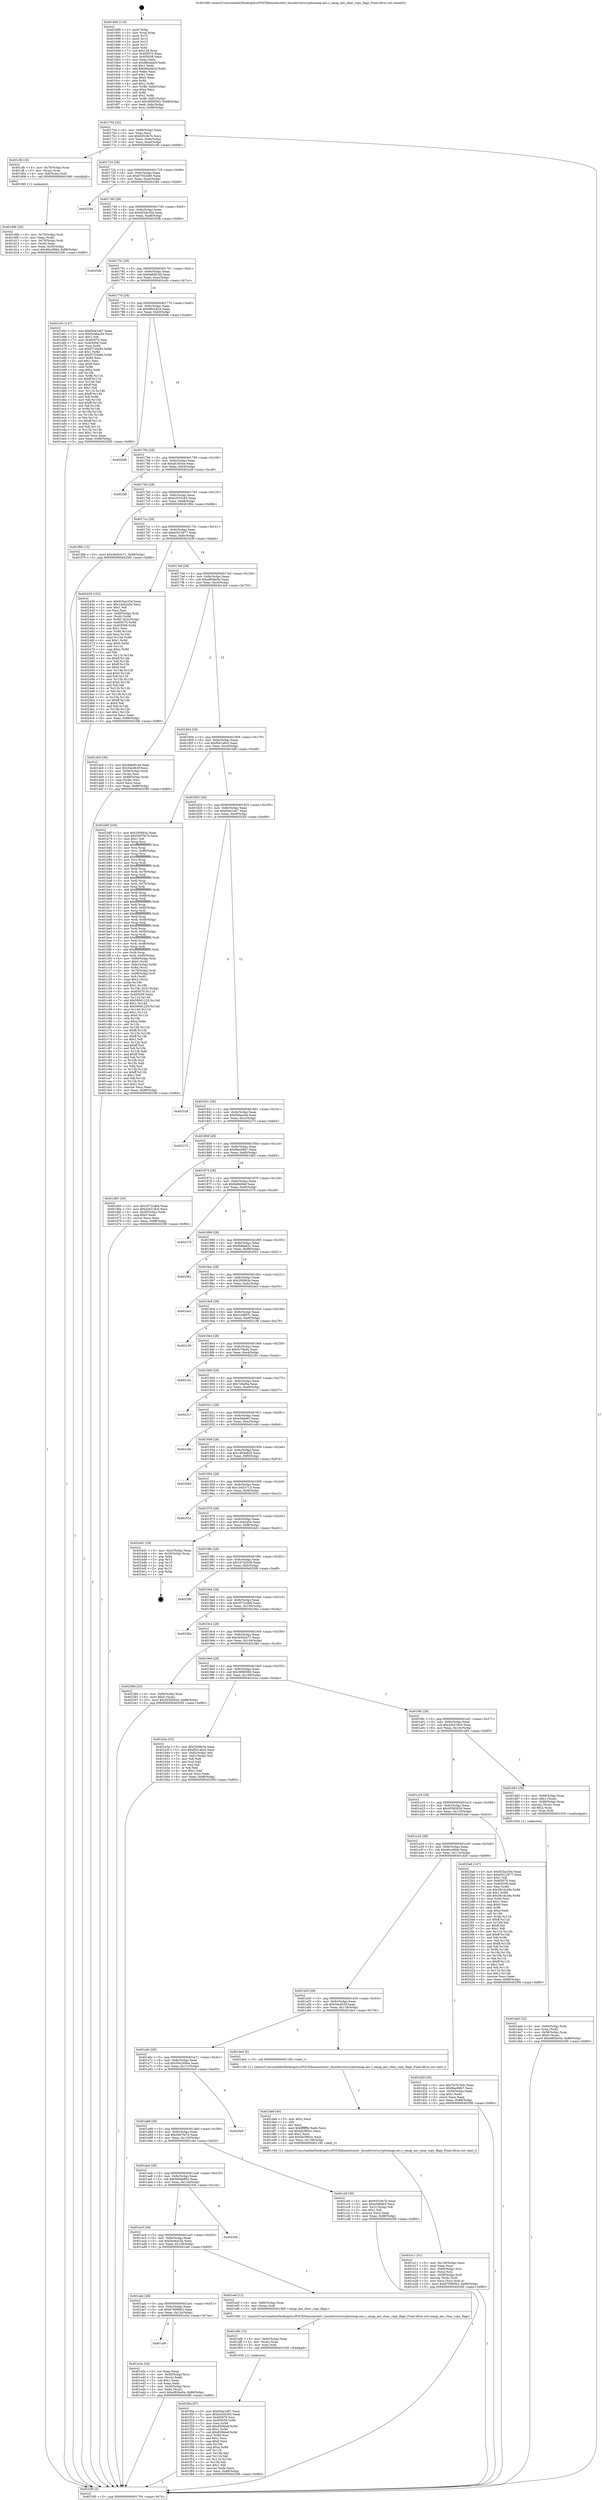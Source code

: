 digraph "0x401690" {
  label = "0x401690 (/mnt/c/Users/mathe/Desktop/tcc/POCII/binaries/extr_linuxdriverscryptoomap-aes.c_omap_aes_clear_copy_flags_Final-ollvm.out::main(0))"
  labelloc = "t"
  node[shape=record]

  Entry [label="",width=0.3,height=0.3,shape=circle,fillcolor=black,style=filled]
  "0x401704" [label="{
     0x401704 [32]\l
     | [instrs]\l
     &nbsp;&nbsp;0x401704 \<+6\>: mov -0x88(%rbp),%eax\l
     &nbsp;&nbsp;0x40170a \<+2\>: mov %eax,%ecx\l
     &nbsp;&nbsp;0x40170c \<+6\>: sub $0x8352fe7b,%ecx\l
     &nbsp;&nbsp;0x401712 \<+6\>: mov %eax,-0x9c(%rbp)\l
     &nbsp;&nbsp;0x401718 \<+6\>: mov %ecx,-0xa0(%rbp)\l
     &nbsp;&nbsp;0x40171e \<+6\>: je 0000000000401cfb \<main+0x66b\>\l
  }"]
  "0x401cfb" [label="{
     0x401cfb [16]\l
     | [instrs]\l
     &nbsp;&nbsp;0x401cfb \<+4\>: mov -0x78(%rbp),%rax\l
     &nbsp;&nbsp;0x401cff \<+3\>: mov (%rax),%rax\l
     &nbsp;&nbsp;0x401d02 \<+4\>: mov 0x8(%rax),%rdi\l
     &nbsp;&nbsp;0x401d06 \<+5\>: call 0000000000401060 \<atoi@plt\>\l
     | [calls]\l
     &nbsp;&nbsp;0x401060 \{1\} (unknown)\l
  }"]
  "0x401724" [label="{
     0x401724 [28]\l
     | [instrs]\l
     &nbsp;&nbsp;0x401724 \<+5\>: jmp 0000000000401729 \<main+0x99\>\l
     &nbsp;&nbsp;0x401729 \<+6\>: mov -0x9c(%rbp),%eax\l
     &nbsp;&nbsp;0x40172f \<+5\>: sub $0x87052b85,%eax\l
     &nbsp;&nbsp;0x401734 \<+6\>: mov %eax,-0xa4(%rbp)\l
     &nbsp;&nbsp;0x40173a \<+6\>: je 0000000000402284 \<main+0xbf4\>\l
  }"]
  Exit [label="",width=0.3,height=0.3,shape=circle,fillcolor=black,style=filled,peripheries=2]
  "0x402284" [label="{
     0x402284\l
  }", style=dashed]
  "0x401740" [label="{
     0x401740 [28]\l
     | [instrs]\l
     &nbsp;&nbsp;0x401740 \<+5\>: jmp 0000000000401745 \<main+0xb5\>\l
     &nbsp;&nbsp;0x401745 \<+6\>: mov -0x9c(%rbp),%eax\l
     &nbsp;&nbsp;0x40174b \<+5\>: sub $0x925ac33d,%eax\l
     &nbsp;&nbsp;0x401750 \<+6\>: mov %eax,-0xa8(%rbp)\l
     &nbsp;&nbsp;0x401756 \<+6\>: je 00000000004025db \<main+0xf4b\>\l
  }"]
  "0x401f0a" [label="{
     0x401f0a [97]\l
     | [instrs]\l
     &nbsp;&nbsp;0x401f0a \<+5\>: mov $0xf54e1a67,%ecx\l
     &nbsp;&nbsp;0x401f0f \<+5\>: mov $0xb2033c93,%edx\l
     &nbsp;&nbsp;0x401f14 \<+7\>: mov 0x405070,%esi\l
     &nbsp;&nbsp;0x401f1b \<+8\>: mov 0x405058,%r8d\l
     &nbsp;&nbsp;0x401f23 \<+3\>: mov %esi,%r9d\l
     &nbsp;&nbsp;0x401f26 \<+7\>: add $0x850bbef,%r9d\l
     &nbsp;&nbsp;0x401f2d \<+4\>: sub $0x1,%r9d\l
     &nbsp;&nbsp;0x401f31 \<+7\>: sub $0x850bbef,%r9d\l
     &nbsp;&nbsp;0x401f38 \<+4\>: imul %r9d,%esi\l
     &nbsp;&nbsp;0x401f3c \<+3\>: and $0x1,%esi\l
     &nbsp;&nbsp;0x401f3f \<+3\>: cmp $0x0,%esi\l
     &nbsp;&nbsp;0x401f42 \<+4\>: sete %r10b\l
     &nbsp;&nbsp;0x401f46 \<+4\>: cmp $0xa,%r8d\l
     &nbsp;&nbsp;0x401f4a \<+4\>: setl %r11b\l
     &nbsp;&nbsp;0x401f4e \<+3\>: mov %r10b,%bl\l
     &nbsp;&nbsp;0x401f51 \<+3\>: and %r11b,%bl\l
     &nbsp;&nbsp;0x401f54 \<+3\>: xor %r11b,%r10b\l
     &nbsp;&nbsp;0x401f57 \<+3\>: or %r10b,%bl\l
     &nbsp;&nbsp;0x401f5a \<+3\>: test $0x1,%bl\l
     &nbsp;&nbsp;0x401f5d \<+3\>: cmovne %edx,%ecx\l
     &nbsp;&nbsp;0x401f60 \<+6\>: mov %ecx,-0x88(%rbp)\l
     &nbsp;&nbsp;0x401f66 \<+5\>: jmp 00000000004025f0 \<main+0xf60\>\l
  }"]
  "0x4025db" [label="{
     0x4025db\l
  }", style=dashed]
  "0x40175c" [label="{
     0x40175c [28]\l
     | [instrs]\l
     &nbsp;&nbsp;0x40175c \<+5\>: jmp 0000000000401761 \<main+0xd1\>\l
     &nbsp;&nbsp;0x401761 \<+6\>: mov -0x9c(%rbp),%eax\l
     &nbsp;&nbsp;0x401767 \<+5\>: sub $0x9a6df14d,%eax\l
     &nbsp;&nbsp;0x40176c \<+6\>: mov %eax,-0xac(%rbp)\l
     &nbsp;&nbsp;0x401772 \<+6\>: je 0000000000401e5c \<main+0x7cc\>\l
  }"]
  "0x401efb" [label="{
     0x401efb [15]\l
     | [instrs]\l
     &nbsp;&nbsp;0x401efb \<+4\>: mov -0x60(%rbp),%rax\l
     &nbsp;&nbsp;0x401eff \<+3\>: mov (%rax),%rax\l
     &nbsp;&nbsp;0x401f02 \<+3\>: mov %rax,%rdi\l
     &nbsp;&nbsp;0x401f05 \<+5\>: call 0000000000401030 \<free@plt\>\l
     | [calls]\l
     &nbsp;&nbsp;0x401030 \{1\} (unknown)\l
  }"]
  "0x401e5c" [label="{
     0x401e5c [147]\l
     | [instrs]\l
     &nbsp;&nbsp;0x401e5c \<+5\>: mov $0xf54e1a67,%eax\l
     &nbsp;&nbsp;0x401e61 \<+5\>: mov $0x5e46ac5b,%ecx\l
     &nbsp;&nbsp;0x401e66 \<+2\>: mov $0x1,%dl\l
     &nbsp;&nbsp;0x401e68 \<+7\>: mov 0x405070,%esi\l
     &nbsp;&nbsp;0x401e6f \<+7\>: mov 0x405058,%edi\l
     &nbsp;&nbsp;0x401e76 \<+3\>: mov %esi,%r8d\l
     &nbsp;&nbsp;0x401e79 \<+7\>: sub $0xf3720e90,%r8d\l
     &nbsp;&nbsp;0x401e80 \<+4\>: sub $0x1,%r8d\l
     &nbsp;&nbsp;0x401e84 \<+7\>: add $0xf3720e90,%r8d\l
     &nbsp;&nbsp;0x401e8b \<+4\>: imul %r8d,%esi\l
     &nbsp;&nbsp;0x401e8f \<+3\>: and $0x1,%esi\l
     &nbsp;&nbsp;0x401e92 \<+3\>: cmp $0x0,%esi\l
     &nbsp;&nbsp;0x401e95 \<+4\>: sete %r9b\l
     &nbsp;&nbsp;0x401e99 \<+3\>: cmp $0xa,%edi\l
     &nbsp;&nbsp;0x401e9c \<+4\>: setl %r10b\l
     &nbsp;&nbsp;0x401ea0 \<+3\>: mov %r9b,%r11b\l
     &nbsp;&nbsp;0x401ea3 \<+4\>: xor $0xff,%r11b\l
     &nbsp;&nbsp;0x401ea7 \<+3\>: mov %r10b,%bl\l
     &nbsp;&nbsp;0x401eaa \<+3\>: xor $0xff,%bl\l
     &nbsp;&nbsp;0x401ead \<+3\>: xor $0x1,%dl\l
     &nbsp;&nbsp;0x401eb0 \<+3\>: mov %r11b,%r14b\l
     &nbsp;&nbsp;0x401eb3 \<+4\>: and $0xff,%r14b\l
     &nbsp;&nbsp;0x401eb7 \<+3\>: and %dl,%r9b\l
     &nbsp;&nbsp;0x401eba \<+3\>: mov %bl,%r15b\l
     &nbsp;&nbsp;0x401ebd \<+4\>: and $0xff,%r15b\l
     &nbsp;&nbsp;0x401ec1 \<+3\>: and %dl,%r10b\l
     &nbsp;&nbsp;0x401ec4 \<+3\>: or %r9b,%r14b\l
     &nbsp;&nbsp;0x401ec7 \<+3\>: or %r10b,%r15b\l
     &nbsp;&nbsp;0x401eca \<+3\>: xor %r15b,%r14b\l
     &nbsp;&nbsp;0x401ecd \<+3\>: or %bl,%r11b\l
     &nbsp;&nbsp;0x401ed0 \<+4\>: xor $0xff,%r11b\l
     &nbsp;&nbsp;0x401ed4 \<+3\>: or $0x1,%dl\l
     &nbsp;&nbsp;0x401ed7 \<+3\>: and %dl,%r11b\l
     &nbsp;&nbsp;0x401eda \<+3\>: or %r11b,%r14b\l
     &nbsp;&nbsp;0x401edd \<+4\>: test $0x1,%r14b\l
     &nbsp;&nbsp;0x401ee1 \<+3\>: cmovne %ecx,%eax\l
     &nbsp;&nbsp;0x401ee4 \<+6\>: mov %eax,-0x88(%rbp)\l
     &nbsp;&nbsp;0x401eea \<+5\>: jmp 00000000004025f0 \<main+0xf60\>\l
  }"]
  "0x401778" [label="{
     0x401778 [28]\l
     | [instrs]\l
     &nbsp;&nbsp;0x401778 \<+5\>: jmp 000000000040177d \<main+0xed\>\l
     &nbsp;&nbsp;0x40177d \<+6\>: mov -0x9c(%rbp),%eax\l
     &nbsp;&nbsp;0x401783 \<+5\>: sub $0x9f43cb24,%eax\l
     &nbsp;&nbsp;0x401788 \<+6\>: mov %eax,-0xb0(%rbp)\l
     &nbsp;&nbsp;0x40178e \<+6\>: je 00000000004020d6 \<main+0xa46\>\l
  }"]
  "0x401af8" [label="{
     0x401af8\l
  }", style=dashed]
  "0x4020d6" [label="{
     0x4020d6\l
  }", style=dashed]
  "0x401794" [label="{
     0x401794 [28]\l
     | [instrs]\l
     &nbsp;&nbsp;0x401794 \<+5\>: jmp 0000000000401799 \<main+0x109\>\l
     &nbsp;&nbsp;0x401799 \<+6\>: mov -0x9c(%rbp),%eax\l
     &nbsp;&nbsp;0x40179f \<+5\>: sub $0xafc363ee,%eax\l
     &nbsp;&nbsp;0x4017a4 \<+6\>: mov %eax,-0xb4(%rbp)\l
     &nbsp;&nbsp;0x4017aa \<+6\>: je 00000000004022df \<main+0xc4f\>\l
  }"]
  "0x401e3a" [label="{
     0x401e3a [34]\l
     | [instrs]\l
     &nbsp;&nbsp;0x401e3a \<+2\>: xor %eax,%eax\l
     &nbsp;&nbsp;0x401e3c \<+4\>: mov -0x58(%rbp),%rcx\l
     &nbsp;&nbsp;0x401e40 \<+2\>: mov (%rcx),%edx\l
     &nbsp;&nbsp;0x401e42 \<+3\>: sub $0x1,%eax\l
     &nbsp;&nbsp;0x401e45 \<+2\>: sub %eax,%edx\l
     &nbsp;&nbsp;0x401e47 \<+4\>: mov -0x58(%rbp),%rcx\l
     &nbsp;&nbsp;0x401e4b \<+2\>: mov %edx,(%rcx)\l
     &nbsp;&nbsp;0x401e4d \<+10\>: movl $0xef83be5e,-0x88(%rbp)\l
     &nbsp;&nbsp;0x401e57 \<+5\>: jmp 00000000004025f0 \<main+0xf60\>\l
  }"]
  "0x4022df" [label="{
     0x4022df\l
  }", style=dashed]
  "0x4017b0" [label="{
     0x4017b0 [28]\l
     | [instrs]\l
     &nbsp;&nbsp;0x4017b0 \<+5\>: jmp 00000000004017b5 \<main+0x125\>\l
     &nbsp;&nbsp;0x4017b5 \<+6\>: mov -0x9c(%rbp),%eax\l
     &nbsp;&nbsp;0x4017bb \<+5\>: sub $0xb2033c93,%eax\l
     &nbsp;&nbsp;0x4017c0 \<+6\>: mov %eax,-0xb8(%rbp)\l
     &nbsp;&nbsp;0x4017c6 \<+6\>: je 0000000000401f6b \<main+0x8db\>\l
  }"]
  "0x401adc" [label="{
     0x401adc [28]\l
     | [instrs]\l
     &nbsp;&nbsp;0x401adc \<+5\>: jmp 0000000000401ae1 \<main+0x451\>\l
     &nbsp;&nbsp;0x401ae1 \<+6\>: mov -0x9c(%rbp),%eax\l
     &nbsp;&nbsp;0x401ae7 \<+5\>: sub $0x679990b3,%eax\l
     &nbsp;&nbsp;0x401aec \<+6\>: mov %eax,-0x12c(%rbp)\l
     &nbsp;&nbsp;0x401af2 \<+6\>: je 0000000000401e3a \<main+0x7aa\>\l
  }"]
  "0x401f6b" [label="{
     0x401f6b [15]\l
     | [instrs]\l
     &nbsp;&nbsp;0x401f6b \<+10\>: movl $0x3645cb71,-0x88(%rbp)\l
     &nbsp;&nbsp;0x401f75 \<+5\>: jmp 00000000004025f0 \<main+0xf60\>\l
  }"]
  "0x4017cc" [label="{
     0x4017cc [28]\l
     | [instrs]\l
     &nbsp;&nbsp;0x4017cc \<+5\>: jmp 00000000004017d1 \<main+0x141\>\l
     &nbsp;&nbsp;0x4017d1 \<+6\>: mov -0x9c(%rbp),%eax\l
     &nbsp;&nbsp;0x4017d7 \<+5\>: sub $0xe0312977,%eax\l
     &nbsp;&nbsp;0x4017dc \<+6\>: mov %eax,-0xbc(%rbp)\l
     &nbsp;&nbsp;0x4017e2 \<+6\>: je 0000000000402439 \<main+0xda9\>\l
  }"]
  "0x401eef" [label="{
     0x401eef [12]\l
     | [instrs]\l
     &nbsp;&nbsp;0x401eef \<+4\>: mov -0x60(%rbp),%rax\l
     &nbsp;&nbsp;0x401ef3 \<+3\>: mov (%rax),%rdi\l
     &nbsp;&nbsp;0x401ef6 \<+5\>: call 0000000000401580 \<omap_aes_clear_copy_flags\>\l
     | [calls]\l
     &nbsp;&nbsp;0x401580 \{1\} (/mnt/c/Users/mathe/Desktop/tcc/POCII/binaries/extr_linuxdriverscryptoomap-aes.c_omap_aes_clear_copy_flags_Final-ollvm.out::omap_aes_clear_copy_flags)\l
  }"]
  "0x402439" [label="{
     0x402439 [152]\l
     | [instrs]\l
     &nbsp;&nbsp;0x402439 \<+5\>: mov $0x925ac33d,%eax\l
     &nbsp;&nbsp;0x40243e \<+5\>: mov $0x1dcb2a5e,%ecx\l
     &nbsp;&nbsp;0x402443 \<+2\>: mov $0x1,%dl\l
     &nbsp;&nbsp;0x402445 \<+2\>: xor %esi,%esi\l
     &nbsp;&nbsp;0x402447 \<+4\>: mov -0x80(%rbp),%rdi\l
     &nbsp;&nbsp;0x40244b \<+3\>: mov (%rdi),%r8d\l
     &nbsp;&nbsp;0x40244e \<+4\>: mov %r8d,-0x2c(%rbp)\l
     &nbsp;&nbsp;0x402452 \<+8\>: mov 0x405070,%r8d\l
     &nbsp;&nbsp;0x40245a \<+8\>: mov 0x405058,%r9d\l
     &nbsp;&nbsp;0x402462 \<+3\>: sub $0x1,%esi\l
     &nbsp;&nbsp;0x402465 \<+3\>: mov %r8d,%r10d\l
     &nbsp;&nbsp;0x402468 \<+3\>: add %esi,%r10d\l
     &nbsp;&nbsp;0x40246b \<+4\>: imul %r10d,%r8d\l
     &nbsp;&nbsp;0x40246f \<+4\>: and $0x1,%r8d\l
     &nbsp;&nbsp;0x402473 \<+4\>: cmp $0x0,%r8d\l
     &nbsp;&nbsp;0x402477 \<+4\>: sete %r11b\l
     &nbsp;&nbsp;0x40247b \<+4\>: cmp $0xa,%r9d\l
     &nbsp;&nbsp;0x40247f \<+3\>: setl %bl\l
     &nbsp;&nbsp;0x402482 \<+3\>: mov %r11b,%r14b\l
     &nbsp;&nbsp;0x402485 \<+4\>: xor $0xff,%r14b\l
     &nbsp;&nbsp;0x402489 \<+3\>: mov %bl,%r15b\l
     &nbsp;&nbsp;0x40248c \<+4\>: xor $0xff,%r15b\l
     &nbsp;&nbsp;0x402490 \<+3\>: xor $0x0,%dl\l
     &nbsp;&nbsp;0x402493 \<+3\>: mov %r14b,%r12b\l
     &nbsp;&nbsp;0x402496 \<+4\>: and $0x0,%r12b\l
     &nbsp;&nbsp;0x40249a \<+3\>: and %dl,%r11b\l
     &nbsp;&nbsp;0x40249d \<+3\>: mov %r15b,%r13b\l
     &nbsp;&nbsp;0x4024a0 \<+4\>: and $0x0,%r13b\l
     &nbsp;&nbsp;0x4024a4 \<+2\>: and %dl,%bl\l
     &nbsp;&nbsp;0x4024a6 \<+3\>: or %r11b,%r12b\l
     &nbsp;&nbsp;0x4024a9 \<+3\>: or %bl,%r13b\l
     &nbsp;&nbsp;0x4024ac \<+3\>: xor %r13b,%r12b\l
     &nbsp;&nbsp;0x4024af \<+3\>: or %r15b,%r14b\l
     &nbsp;&nbsp;0x4024b2 \<+4\>: xor $0xff,%r14b\l
     &nbsp;&nbsp;0x4024b6 \<+3\>: or $0x0,%dl\l
     &nbsp;&nbsp;0x4024b9 \<+3\>: and %dl,%r14b\l
     &nbsp;&nbsp;0x4024bc \<+3\>: or %r14b,%r12b\l
     &nbsp;&nbsp;0x4024bf \<+4\>: test $0x1,%r12b\l
     &nbsp;&nbsp;0x4024c3 \<+3\>: cmovne %ecx,%eax\l
     &nbsp;&nbsp;0x4024c6 \<+6\>: mov %eax,-0x88(%rbp)\l
     &nbsp;&nbsp;0x4024cc \<+5\>: jmp 00000000004025f0 \<main+0xf60\>\l
  }"]
  "0x4017e8" [label="{
     0x4017e8 [28]\l
     | [instrs]\l
     &nbsp;&nbsp;0x4017e8 \<+5\>: jmp 00000000004017ed \<main+0x15d\>\l
     &nbsp;&nbsp;0x4017ed \<+6\>: mov -0x9c(%rbp),%eax\l
     &nbsp;&nbsp;0x4017f3 \<+5\>: sub $0xef83be5e,%eax\l
     &nbsp;&nbsp;0x4017f8 \<+6\>: mov %eax,-0xc0(%rbp)\l
     &nbsp;&nbsp;0x4017fe \<+6\>: je 0000000000401dc0 \<main+0x730\>\l
  }"]
  "0x401ac0" [label="{
     0x401ac0 [28]\l
     | [instrs]\l
     &nbsp;&nbsp;0x401ac0 \<+5\>: jmp 0000000000401ac5 \<main+0x435\>\l
     &nbsp;&nbsp;0x401ac5 \<+6\>: mov -0x9c(%rbp),%eax\l
     &nbsp;&nbsp;0x401acb \<+5\>: sub $0x5e46ac5b,%eax\l
     &nbsp;&nbsp;0x401ad0 \<+6\>: mov %eax,-0x128(%rbp)\l
     &nbsp;&nbsp;0x401ad6 \<+6\>: je 0000000000401eef \<main+0x85f\>\l
  }"]
  "0x401dc0" [label="{
     0x401dc0 [36]\l
     | [instrs]\l
     &nbsp;&nbsp;0x401dc0 \<+5\>: mov $0x9a6df14d,%eax\l
     &nbsp;&nbsp;0x401dc5 \<+5\>: mov $0x54e4fc3f,%ecx\l
     &nbsp;&nbsp;0x401dca \<+4\>: mov -0x58(%rbp),%rdx\l
     &nbsp;&nbsp;0x401dce \<+2\>: mov (%rdx),%esi\l
     &nbsp;&nbsp;0x401dd0 \<+4\>: mov -0x68(%rbp),%rdx\l
     &nbsp;&nbsp;0x401dd4 \<+2\>: cmp (%rdx),%esi\l
     &nbsp;&nbsp;0x401dd6 \<+3\>: cmovl %ecx,%eax\l
     &nbsp;&nbsp;0x401dd9 \<+6\>: mov %eax,-0x88(%rbp)\l
     &nbsp;&nbsp;0x401ddf \<+5\>: jmp 00000000004025f0 \<main+0xf60\>\l
  }"]
  "0x401804" [label="{
     0x401804 [28]\l
     | [instrs]\l
     &nbsp;&nbsp;0x401804 \<+5\>: jmp 0000000000401809 \<main+0x179\>\l
     &nbsp;&nbsp;0x401809 \<+6\>: mov -0x9c(%rbp),%eax\l
     &nbsp;&nbsp;0x40180f \<+5\>: sub $0xf041a6c5,%eax\l
     &nbsp;&nbsp;0x401814 \<+6\>: mov %eax,-0xc4(%rbp)\l
     &nbsp;&nbsp;0x40181a \<+6\>: je 0000000000401b6f \<main+0x4df\>\l
  }"]
  "0x40235b" [label="{
     0x40235b\l
  }", style=dashed]
  "0x401b6f" [label="{
     0x401b6f [336]\l
     | [instrs]\l
     &nbsp;&nbsp;0x401b6f \<+5\>: mov $0x2009b3a,%eax\l
     &nbsp;&nbsp;0x401b74 \<+5\>: mov $0x5697fa7d,%ecx\l
     &nbsp;&nbsp;0x401b79 \<+2\>: mov $0x1,%dl\l
     &nbsp;&nbsp;0x401b7b \<+3\>: mov %rsp,%rsi\l
     &nbsp;&nbsp;0x401b7e \<+4\>: add $0xfffffffffffffff0,%rsi\l
     &nbsp;&nbsp;0x401b82 \<+3\>: mov %rsi,%rsp\l
     &nbsp;&nbsp;0x401b85 \<+4\>: mov %rsi,-0x80(%rbp)\l
     &nbsp;&nbsp;0x401b89 \<+3\>: mov %rsp,%rsi\l
     &nbsp;&nbsp;0x401b8c \<+4\>: add $0xfffffffffffffff0,%rsi\l
     &nbsp;&nbsp;0x401b90 \<+3\>: mov %rsi,%rsp\l
     &nbsp;&nbsp;0x401b93 \<+3\>: mov %rsp,%rdi\l
     &nbsp;&nbsp;0x401b96 \<+4\>: add $0xfffffffffffffff0,%rdi\l
     &nbsp;&nbsp;0x401b9a \<+3\>: mov %rdi,%rsp\l
     &nbsp;&nbsp;0x401b9d \<+4\>: mov %rdi,-0x78(%rbp)\l
     &nbsp;&nbsp;0x401ba1 \<+3\>: mov %rsp,%rdi\l
     &nbsp;&nbsp;0x401ba4 \<+4\>: add $0xfffffffffffffff0,%rdi\l
     &nbsp;&nbsp;0x401ba8 \<+3\>: mov %rdi,%rsp\l
     &nbsp;&nbsp;0x401bab \<+4\>: mov %rdi,-0x70(%rbp)\l
     &nbsp;&nbsp;0x401baf \<+3\>: mov %rsp,%rdi\l
     &nbsp;&nbsp;0x401bb2 \<+4\>: add $0xfffffffffffffff0,%rdi\l
     &nbsp;&nbsp;0x401bb6 \<+3\>: mov %rdi,%rsp\l
     &nbsp;&nbsp;0x401bb9 \<+4\>: mov %rdi,-0x68(%rbp)\l
     &nbsp;&nbsp;0x401bbd \<+3\>: mov %rsp,%rdi\l
     &nbsp;&nbsp;0x401bc0 \<+4\>: add $0xfffffffffffffff0,%rdi\l
     &nbsp;&nbsp;0x401bc4 \<+3\>: mov %rdi,%rsp\l
     &nbsp;&nbsp;0x401bc7 \<+4\>: mov %rdi,-0x60(%rbp)\l
     &nbsp;&nbsp;0x401bcb \<+3\>: mov %rsp,%rdi\l
     &nbsp;&nbsp;0x401bce \<+4\>: add $0xfffffffffffffff0,%rdi\l
     &nbsp;&nbsp;0x401bd2 \<+3\>: mov %rdi,%rsp\l
     &nbsp;&nbsp;0x401bd5 \<+4\>: mov %rdi,-0x58(%rbp)\l
     &nbsp;&nbsp;0x401bd9 \<+3\>: mov %rsp,%rdi\l
     &nbsp;&nbsp;0x401bdc \<+4\>: add $0xfffffffffffffff0,%rdi\l
     &nbsp;&nbsp;0x401be0 \<+3\>: mov %rdi,%rsp\l
     &nbsp;&nbsp;0x401be3 \<+4\>: mov %rdi,-0x50(%rbp)\l
     &nbsp;&nbsp;0x401be7 \<+3\>: mov %rsp,%rdi\l
     &nbsp;&nbsp;0x401bea \<+4\>: add $0xfffffffffffffff0,%rdi\l
     &nbsp;&nbsp;0x401bee \<+3\>: mov %rdi,%rsp\l
     &nbsp;&nbsp;0x401bf1 \<+4\>: mov %rdi,-0x48(%rbp)\l
     &nbsp;&nbsp;0x401bf5 \<+3\>: mov %rsp,%rdi\l
     &nbsp;&nbsp;0x401bf8 \<+4\>: add $0xfffffffffffffff0,%rdi\l
     &nbsp;&nbsp;0x401bfc \<+3\>: mov %rdi,%rsp\l
     &nbsp;&nbsp;0x401bff \<+4\>: mov %rdi,-0x40(%rbp)\l
     &nbsp;&nbsp;0x401c03 \<+4\>: mov -0x80(%rbp),%rdi\l
     &nbsp;&nbsp;0x401c07 \<+6\>: movl $0x0,(%rdi)\l
     &nbsp;&nbsp;0x401c0d \<+7\>: mov -0x8c(%rbp),%r8d\l
     &nbsp;&nbsp;0x401c14 \<+3\>: mov %r8d,(%rsi)\l
     &nbsp;&nbsp;0x401c17 \<+4\>: mov -0x78(%rbp),%rdi\l
     &nbsp;&nbsp;0x401c1b \<+7\>: mov -0x98(%rbp),%r9\l
     &nbsp;&nbsp;0x401c22 \<+3\>: mov %r9,(%rdi)\l
     &nbsp;&nbsp;0x401c25 \<+3\>: cmpl $0x2,(%rsi)\l
     &nbsp;&nbsp;0x401c28 \<+4\>: setne %r10b\l
     &nbsp;&nbsp;0x401c2c \<+4\>: and $0x1,%r10b\l
     &nbsp;&nbsp;0x401c30 \<+4\>: mov %r10b,-0x31(%rbp)\l
     &nbsp;&nbsp;0x401c34 \<+8\>: mov 0x405070,%r11d\l
     &nbsp;&nbsp;0x401c3c \<+7\>: mov 0x405058,%ebx\l
     &nbsp;&nbsp;0x401c43 \<+3\>: mov %r11d,%r14d\l
     &nbsp;&nbsp;0x401c46 \<+7\>: add $0x590d1220,%r14d\l
     &nbsp;&nbsp;0x401c4d \<+4\>: sub $0x1,%r14d\l
     &nbsp;&nbsp;0x401c51 \<+7\>: sub $0x590d1220,%r14d\l
     &nbsp;&nbsp;0x401c58 \<+4\>: imul %r14d,%r11d\l
     &nbsp;&nbsp;0x401c5c \<+4\>: and $0x1,%r11d\l
     &nbsp;&nbsp;0x401c60 \<+4\>: cmp $0x0,%r11d\l
     &nbsp;&nbsp;0x401c64 \<+4\>: sete %r10b\l
     &nbsp;&nbsp;0x401c68 \<+3\>: cmp $0xa,%ebx\l
     &nbsp;&nbsp;0x401c6b \<+4\>: setl %r15b\l
     &nbsp;&nbsp;0x401c6f \<+3\>: mov %r10b,%r12b\l
     &nbsp;&nbsp;0x401c72 \<+4\>: xor $0xff,%r12b\l
     &nbsp;&nbsp;0x401c76 \<+3\>: mov %r15b,%r13b\l
     &nbsp;&nbsp;0x401c79 \<+4\>: xor $0xff,%r13b\l
     &nbsp;&nbsp;0x401c7d \<+3\>: xor $0x1,%dl\l
     &nbsp;&nbsp;0x401c80 \<+3\>: mov %r12b,%sil\l
     &nbsp;&nbsp;0x401c83 \<+4\>: and $0xff,%sil\l
     &nbsp;&nbsp;0x401c87 \<+3\>: and %dl,%r10b\l
     &nbsp;&nbsp;0x401c8a \<+3\>: mov %r13b,%dil\l
     &nbsp;&nbsp;0x401c8d \<+4\>: and $0xff,%dil\l
     &nbsp;&nbsp;0x401c91 \<+3\>: and %dl,%r15b\l
     &nbsp;&nbsp;0x401c94 \<+3\>: or %r10b,%sil\l
     &nbsp;&nbsp;0x401c97 \<+3\>: or %r15b,%dil\l
     &nbsp;&nbsp;0x401c9a \<+3\>: xor %dil,%sil\l
     &nbsp;&nbsp;0x401c9d \<+3\>: or %r13b,%r12b\l
     &nbsp;&nbsp;0x401ca0 \<+4\>: xor $0xff,%r12b\l
     &nbsp;&nbsp;0x401ca4 \<+3\>: or $0x1,%dl\l
     &nbsp;&nbsp;0x401ca7 \<+3\>: and %dl,%r12b\l
     &nbsp;&nbsp;0x401caa \<+3\>: or %r12b,%sil\l
     &nbsp;&nbsp;0x401cad \<+4\>: test $0x1,%sil\l
     &nbsp;&nbsp;0x401cb1 \<+3\>: cmovne %ecx,%eax\l
     &nbsp;&nbsp;0x401cb4 \<+6\>: mov %eax,-0x88(%rbp)\l
     &nbsp;&nbsp;0x401cba \<+5\>: jmp 00000000004025f0 \<main+0xf60\>\l
  }"]
  "0x401820" [label="{
     0x401820 [28]\l
     | [instrs]\l
     &nbsp;&nbsp;0x401820 \<+5\>: jmp 0000000000401825 \<main+0x195\>\l
     &nbsp;&nbsp;0x401825 \<+6\>: mov -0x9c(%rbp),%eax\l
     &nbsp;&nbsp;0x40182b \<+5\>: sub $0xf54e1a67,%eax\l
     &nbsp;&nbsp;0x401830 \<+6\>: mov %eax,-0xc8(%rbp)\l
     &nbsp;&nbsp;0x401836 \<+6\>: je 0000000000402528 \<main+0xe98\>\l
  }"]
  "0x401e11" [label="{
     0x401e11 [41]\l
     | [instrs]\l
     &nbsp;&nbsp;0x401e11 \<+6\>: mov -0x138(%rbp),%ecx\l
     &nbsp;&nbsp;0x401e17 \<+3\>: imul %eax,%ecx\l
     &nbsp;&nbsp;0x401e1a \<+4\>: mov -0x60(%rbp),%rsi\l
     &nbsp;&nbsp;0x401e1e \<+3\>: mov (%rsi),%rsi\l
     &nbsp;&nbsp;0x401e21 \<+4\>: mov -0x58(%rbp),%rdi\l
     &nbsp;&nbsp;0x401e25 \<+3\>: movslq (%rdi),%rdi\l
     &nbsp;&nbsp;0x401e28 \<+3\>: mov %ecx,(%rsi,%rdi,4)\l
     &nbsp;&nbsp;0x401e2b \<+10\>: movl $0x679990b3,-0x88(%rbp)\l
     &nbsp;&nbsp;0x401e35 \<+5\>: jmp 00000000004025f0 \<main+0xf60\>\l
  }"]
  "0x402528" [label="{
     0x402528\l
  }", style=dashed]
  "0x40183c" [label="{
     0x40183c [28]\l
     | [instrs]\l
     &nbsp;&nbsp;0x40183c \<+5\>: jmp 0000000000401841 \<main+0x1b1\>\l
     &nbsp;&nbsp;0x401841 \<+6\>: mov -0x9c(%rbp),%eax\l
     &nbsp;&nbsp;0x401847 \<+5\>: sub $0xf58eacbd,%eax\l
     &nbsp;&nbsp;0x40184c \<+6\>: mov %eax,-0xcc(%rbp)\l
     &nbsp;&nbsp;0x401852 \<+6\>: je 0000000000402275 \<main+0xbe5\>\l
  }"]
  "0x401de9" [label="{
     0x401de9 [40]\l
     | [instrs]\l
     &nbsp;&nbsp;0x401de9 \<+5\>: mov $0x2,%ecx\l
     &nbsp;&nbsp;0x401dee \<+1\>: cltd\l
     &nbsp;&nbsp;0x401def \<+2\>: idiv %ecx\l
     &nbsp;&nbsp;0x401df1 \<+6\>: imul $0xfffffffe,%edx,%ecx\l
     &nbsp;&nbsp;0x401df7 \<+6\>: sub $0xfdc5902c,%ecx\l
     &nbsp;&nbsp;0x401dfd \<+3\>: add $0x1,%ecx\l
     &nbsp;&nbsp;0x401e00 \<+6\>: add $0xfdc5902c,%ecx\l
     &nbsp;&nbsp;0x401e06 \<+6\>: mov %ecx,-0x138(%rbp)\l
     &nbsp;&nbsp;0x401e0c \<+5\>: call 0000000000401160 \<next_i\>\l
     | [calls]\l
     &nbsp;&nbsp;0x401160 \{1\} (/mnt/c/Users/mathe/Desktop/tcc/POCII/binaries/extr_linuxdriverscryptoomap-aes.c_omap_aes_clear_copy_flags_Final-ollvm.out::next_i)\l
  }"]
  "0x402275" [label="{
     0x402275\l
  }", style=dashed]
  "0x401858" [label="{
     0x401858 [28]\l
     | [instrs]\l
     &nbsp;&nbsp;0x401858 \<+5\>: jmp 000000000040185d \<main+0x1cd\>\l
     &nbsp;&nbsp;0x40185d \<+6\>: mov -0x9c(%rbp),%eax\l
     &nbsp;&nbsp;0x401863 \<+5\>: sub $0xf6ac68b7,%eax\l
     &nbsp;&nbsp;0x401868 \<+6\>: mov %eax,-0xd0(%rbp)\l
     &nbsp;&nbsp;0x40186e \<+6\>: je 0000000000401d65 \<main+0x6d5\>\l
  }"]
  "0x401da0" [label="{
     0x401da0 [32]\l
     | [instrs]\l
     &nbsp;&nbsp;0x401da0 \<+4\>: mov -0x60(%rbp),%rdi\l
     &nbsp;&nbsp;0x401da4 \<+3\>: mov %rax,(%rdi)\l
     &nbsp;&nbsp;0x401da7 \<+4\>: mov -0x58(%rbp),%rax\l
     &nbsp;&nbsp;0x401dab \<+6\>: movl $0x0,(%rax)\l
     &nbsp;&nbsp;0x401db1 \<+10\>: movl $0xef83be5e,-0x88(%rbp)\l
     &nbsp;&nbsp;0x401dbb \<+5\>: jmp 00000000004025f0 \<main+0xf60\>\l
  }"]
  "0x401d65" [label="{
     0x401d65 [30]\l
     | [instrs]\l
     &nbsp;&nbsp;0x401d65 \<+5\>: mov $0x3572cdb8,%eax\l
     &nbsp;&nbsp;0x401d6a \<+5\>: mov $0x426218c0,%ecx\l
     &nbsp;&nbsp;0x401d6f \<+3\>: mov -0x30(%rbp),%edx\l
     &nbsp;&nbsp;0x401d72 \<+3\>: cmp $0x0,%edx\l
     &nbsp;&nbsp;0x401d75 \<+3\>: cmove %ecx,%eax\l
     &nbsp;&nbsp;0x401d78 \<+6\>: mov %eax,-0x88(%rbp)\l
     &nbsp;&nbsp;0x401d7e \<+5\>: jmp 00000000004025f0 \<main+0xf60\>\l
  }"]
  "0x401874" [label="{
     0x401874 [28]\l
     | [instrs]\l
     &nbsp;&nbsp;0x401874 \<+5\>: jmp 0000000000401879 \<main+0x1e9\>\l
     &nbsp;&nbsp;0x401879 \<+6\>: mov -0x9c(%rbp),%eax\l
     &nbsp;&nbsp;0x40187f \<+5\>: sub $0xfa6b08ef,%eax\l
     &nbsp;&nbsp;0x401884 \<+6\>: mov %eax,-0xd4(%rbp)\l
     &nbsp;&nbsp;0x40188a \<+6\>: je 0000000000402379 \<main+0xce9\>\l
  }"]
  "0x401d0b" [label="{
     0x401d0b [30]\l
     | [instrs]\l
     &nbsp;&nbsp;0x401d0b \<+4\>: mov -0x70(%rbp),%rdi\l
     &nbsp;&nbsp;0x401d0f \<+2\>: mov %eax,(%rdi)\l
     &nbsp;&nbsp;0x401d11 \<+4\>: mov -0x70(%rbp),%rdi\l
     &nbsp;&nbsp;0x401d15 \<+2\>: mov (%rdi),%eax\l
     &nbsp;&nbsp;0x401d17 \<+3\>: mov %eax,-0x30(%rbp)\l
     &nbsp;&nbsp;0x401d1a \<+10\>: movl $0x46ce5fdd,-0x88(%rbp)\l
     &nbsp;&nbsp;0x401d24 \<+5\>: jmp 00000000004025f0 \<main+0xf60\>\l
  }"]
  "0x402379" [label="{
     0x402379\l
  }", style=dashed]
  "0x401890" [label="{
     0x401890 [28]\l
     | [instrs]\l
     &nbsp;&nbsp;0x401890 \<+5\>: jmp 0000000000401895 \<main+0x205\>\l
     &nbsp;&nbsp;0x401895 \<+6\>: mov -0x9c(%rbp),%eax\l
     &nbsp;&nbsp;0x40189b \<+5\>: sub $0xfb8eed3c,%eax\l
     &nbsp;&nbsp;0x4018a0 \<+6\>: mov %eax,-0xd8(%rbp)\l
     &nbsp;&nbsp;0x4018a6 \<+6\>: je 00000000004025b1 \<main+0xf21\>\l
  }"]
  "0x401aa4" [label="{
     0x401aa4 [28]\l
     | [instrs]\l
     &nbsp;&nbsp;0x401aa4 \<+5\>: jmp 0000000000401aa9 \<main+0x419\>\l
     &nbsp;&nbsp;0x401aa9 \<+6\>: mov -0x9c(%rbp),%eax\l
     &nbsp;&nbsp;0x401aaf \<+5\>: sub $0x569eb992,%eax\l
     &nbsp;&nbsp;0x401ab4 \<+6\>: mov %eax,-0x124(%rbp)\l
     &nbsp;&nbsp;0x401aba \<+6\>: je 000000000040235b \<main+0xccb\>\l
  }"]
  "0x4025b1" [label="{
     0x4025b1\l
  }", style=dashed]
  "0x4018ac" [label="{
     0x4018ac [28]\l
     | [instrs]\l
     &nbsp;&nbsp;0x4018ac \<+5\>: jmp 00000000004018b1 \<main+0x221\>\l
     &nbsp;&nbsp;0x4018b1 \<+6\>: mov -0x9c(%rbp),%eax\l
     &nbsp;&nbsp;0x4018b7 \<+5\>: sub $0x2009b3a,%eax\l
     &nbsp;&nbsp;0x4018bc \<+6\>: mov %eax,-0xdc(%rbp)\l
     &nbsp;&nbsp;0x4018c2 \<+6\>: je 00000000004024e3 \<main+0xe53\>\l
  }"]
  "0x401cbf" [label="{
     0x401cbf [30]\l
     | [instrs]\l
     &nbsp;&nbsp;0x401cbf \<+5\>: mov $0x8352fe7b,%eax\l
     &nbsp;&nbsp;0x401cc4 \<+5\>: mov $0xe5dde63,%ecx\l
     &nbsp;&nbsp;0x401cc9 \<+3\>: mov -0x31(%rbp),%dl\l
     &nbsp;&nbsp;0x401ccc \<+3\>: test $0x1,%dl\l
     &nbsp;&nbsp;0x401ccf \<+3\>: cmovne %ecx,%eax\l
     &nbsp;&nbsp;0x401cd2 \<+6\>: mov %eax,-0x88(%rbp)\l
     &nbsp;&nbsp;0x401cd8 \<+5\>: jmp 00000000004025f0 \<main+0xf60\>\l
  }"]
  "0x4024e3" [label="{
     0x4024e3\l
  }", style=dashed]
  "0x4018c8" [label="{
     0x4018c8 [28]\l
     | [instrs]\l
     &nbsp;&nbsp;0x4018c8 \<+5\>: jmp 00000000004018cd \<main+0x23d\>\l
     &nbsp;&nbsp;0x4018cd \<+6\>: mov -0x9c(%rbp),%eax\l
     &nbsp;&nbsp;0x4018d3 \<+5\>: sub $0x52d887c,%eax\l
     &nbsp;&nbsp;0x4018d8 \<+6\>: mov %eax,-0xe0(%rbp)\l
     &nbsp;&nbsp;0x4018de \<+6\>: je 0000000000402109 \<main+0xa79\>\l
  }"]
  "0x401a88" [label="{
     0x401a88 [28]\l
     | [instrs]\l
     &nbsp;&nbsp;0x401a88 \<+5\>: jmp 0000000000401a8d \<main+0x3fd\>\l
     &nbsp;&nbsp;0x401a8d \<+6\>: mov -0x9c(%rbp),%eax\l
     &nbsp;&nbsp;0x401a93 \<+5\>: sub $0x5697fa7d,%eax\l
     &nbsp;&nbsp;0x401a98 \<+6\>: mov %eax,-0x120(%rbp)\l
     &nbsp;&nbsp;0x401a9e \<+6\>: je 0000000000401cbf \<main+0x62f\>\l
  }"]
  "0x402109" [label="{
     0x402109\l
  }", style=dashed]
  "0x4018e4" [label="{
     0x4018e4 [28]\l
     | [instrs]\l
     &nbsp;&nbsp;0x4018e4 \<+5\>: jmp 00000000004018e9 \<main+0x259\>\l
     &nbsp;&nbsp;0x4018e9 \<+6\>: mov -0x9c(%rbp),%eax\l
     &nbsp;&nbsp;0x4018ef \<+5\>: sub $0x5c79a9a,%eax\l
     &nbsp;&nbsp;0x4018f4 \<+6\>: mov %eax,-0xe4(%rbp)\l
     &nbsp;&nbsp;0x4018fa \<+6\>: je 000000000040216c \<main+0xadc\>\l
  }"]
  "0x4020e5" [label="{
     0x4020e5\l
  }", style=dashed]
  "0x40216c" [label="{
     0x40216c\l
  }", style=dashed]
  "0x401900" [label="{
     0x401900 [28]\l
     | [instrs]\l
     &nbsp;&nbsp;0x401900 \<+5\>: jmp 0000000000401905 \<main+0x275\>\l
     &nbsp;&nbsp;0x401905 \<+6\>: mov -0x9c(%rbp),%eax\l
     &nbsp;&nbsp;0x40190b \<+5\>: sub $0x7c9af5a,%eax\l
     &nbsp;&nbsp;0x401910 \<+6\>: mov %eax,-0xe8(%rbp)\l
     &nbsp;&nbsp;0x401916 \<+6\>: je 00000000004021c7 \<main+0xb37\>\l
  }"]
  "0x401a6c" [label="{
     0x401a6c [28]\l
     | [instrs]\l
     &nbsp;&nbsp;0x401a6c \<+5\>: jmp 0000000000401a71 \<main+0x3e1\>\l
     &nbsp;&nbsp;0x401a71 \<+6\>: mov -0x9c(%rbp),%eax\l
     &nbsp;&nbsp;0x401a77 \<+5\>: sub $0x564160ba,%eax\l
     &nbsp;&nbsp;0x401a7c \<+6\>: mov %eax,-0x11c(%rbp)\l
     &nbsp;&nbsp;0x401a82 \<+6\>: je 00000000004020e5 \<main+0xa55\>\l
  }"]
  "0x4021c7" [label="{
     0x4021c7\l
  }", style=dashed]
  "0x40191c" [label="{
     0x40191c [28]\l
     | [instrs]\l
     &nbsp;&nbsp;0x40191c \<+5\>: jmp 0000000000401921 \<main+0x291\>\l
     &nbsp;&nbsp;0x401921 \<+6\>: mov -0x9c(%rbp),%eax\l
     &nbsp;&nbsp;0x401927 \<+5\>: sub $0xe5dde63,%eax\l
     &nbsp;&nbsp;0x40192c \<+6\>: mov %eax,-0xec(%rbp)\l
     &nbsp;&nbsp;0x401932 \<+6\>: je 0000000000401cdd \<main+0x64d\>\l
  }"]
  "0x401de4" [label="{
     0x401de4 [5]\l
     | [instrs]\l
     &nbsp;&nbsp;0x401de4 \<+5\>: call 0000000000401160 \<next_i\>\l
     | [calls]\l
     &nbsp;&nbsp;0x401160 \{1\} (/mnt/c/Users/mathe/Desktop/tcc/POCII/binaries/extr_linuxdriverscryptoomap-aes.c_omap_aes_clear_copy_flags_Final-ollvm.out::next_i)\l
  }"]
  "0x401cdd" [label="{
     0x401cdd\l
  }", style=dashed]
  "0x401938" [label="{
     0x401938 [28]\l
     | [instrs]\l
     &nbsp;&nbsp;0x401938 \<+5\>: jmp 000000000040193d \<main+0x2ad\>\l
     &nbsp;&nbsp;0x40193d \<+6\>: mov -0x9c(%rbp),%eax\l
     &nbsp;&nbsp;0x401943 \<+5\>: sub $0x1854e826,%eax\l
     &nbsp;&nbsp;0x401948 \<+6\>: mov %eax,-0xf0(%rbp)\l
     &nbsp;&nbsp;0x40194e \<+6\>: je 000000000040200d \<main+0x97d\>\l
  }"]
  "0x401a50" [label="{
     0x401a50 [28]\l
     | [instrs]\l
     &nbsp;&nbsp;0x401a50 \<+5\>: jmp 0000000000401a55 \<main+0x3c5\>\l
     &nbsp;&nbsp;0x401a55 \<+6\>: mov -0x9c(%rbp),%eax\l
     &nbsp;&nbsp;0x401a5b \<+5\>: sub $0x54e4fc3f,%eax\l
     &nbsp;&nbsp;0x401a60 \<+6\>: mov %eax,-0x118(%rbp)\l
     &nbsp;&nbsp;0x401a66 \<+6\>: je 0000000000401de4 \<main+0x754\>\l
  }"]
  "0x40200d" [label="{
     0x40200d\l
  }", style=dashed]
  "0x401954" [label="{
     0x401954 [28]\l
     | [instrs]\l
     &nbsp;&nbsp;0x401954 \<+5\>: jmp 0000000000401959 \<main+0x2c9\>\l
     &nbsp;&nbsp;0x401959 \<+6\>: mov -0x9c(%rbp),%eax\l
     &nbsp;&nbsp;0x40195f \<+5\>: sub $0x1b453713,%eax\l
     &nbsp;&nbsp;0x401964 \<+6\>: mov %eax,-0xf4(%rbp)\l
     &nbsp;&nbsp;0x40196a \<+6\>: je 0000000000402552 \<main+0xec2\>\l
  }"]
  "0x401d29" [label="{
     0x401d29 [30]\l
     | [instrs]\l
     &nbsp;&nbsp;0x401d29 \<+5\>: mov $0x7b7b7b5c,%eax\l
     &nbsp;&nbsp;0x401d2e \<+5\>: mov $0xf6ac68b7,%ecx\l
     &nbsp;&nbsp;0x401d33 \<+3\>: mov -0x30(%rbp),%edx\l
     &nbsp;&nbsp;0x401d36 \<+3\>: cmp $0x1,%edx\l
     &nbsp;&nbsp;0x401d39 \<+3\>: cmovl %ecx,%eax\l
     &nbsp;&nbsp;0x401d3c \<+6\>: mov %eax,-0x88(%rbp)\l
     &nbsp;&nbsp;0x401d42 \<+5\>: jmp 00000000004025f0 \<main+0xf60\>\l
  }"]
  "0x402552" [label="{
     0x402552\l
  }", style=dashed]
  "0x401970" [label="{
     0x401970 [28]\l
     | [instrs]\l
     &nbsp;&nbsp;0x401970 \<+5\>: jmp 0000000000401975 \<main+0x2e5\>\l
     &nbsp;&nbsp;0x401975 \<+6\>: mov -0x9c(%rbp),%eax\l
     &nbsp;&nbsp;0x40197b \<+5\>: sub $0x1dcb2a5e,%eax\l
     &nbsp;&nbsp;0x401980 \<+6\>: mov %eax,-0xf8(%rbp)\l
     &nbsp;&nbsp;0x401986 \<+6\>: je 00000000004024d1 \<main+0xe41\>\l
  }"]
  "0x401a34" [label="{
     0x401a34 [28]\l
     | [instrs]\l
     &nbsp;&nbsp;0x401a34 \<+5\>: jmp 0000000000401a39 \<main+0x3a9\>\l
     &nbsp;&nbsp;0x401a39 \<+6\>: mov -0x9c(%rbp),%eax\l
     &nbsp;&nbsp;0x401a3f \<+5\>: sub $0x46ce5fdd,%eax\l
     &nbsp;&nbsp;0x401a44 \<+6\>: mov %eax,-0x114(%rbp)\l
     &nbsp;&nbsp;0x401a4a \<+6\>: je 0000000000401d29 \<main+0x699\>\l
  }"]
  "0x4024d1" [label="{
     0x4024d1 [18]\l
     | [instrs]\l
     &nbsp;&nbsp;0x4024d1 \<+3\>: mov -0x2c(%rbp),%eax\l
     &nbsp;&nbsp;0x4024d4 \<+4\>: lea -0x28(%rbp),%rsp\l
     &nbsp;&nbsp;0x4024d8 \<+1\>: pop %rbx\l
     &nbsp;&nbsp;0x4024d9 \<+2\>: pop %r12\l
     &nbsp;&nbsp;0x4024db \<+2\>: pop %r13\l
     &nbsp;&nbsp;0x4024dd \<+2\>: pop %r14\l
     &nbsp;&nbsp;0x4024df \<+2\>: pop %r15\l
     &nbsp;&nbsp;0x4024e1 \<+1\>: pop %rbp\l
     &nbsp;&nbsp;0x4024e2 \<+1\>: ret\l
  }"]
  "0x40198c" [label="{
     0x40198c [28]\l
     | [instrs]\l
     &nbsp;&nbsp;0x40198c \<+5\>: jmp 0000000000401991 \<main+0x301\>\l
     &nbsp;&nbsp;0x401991 \<+6\>: mov -0x9c(%rbp),%eax\l
     &nbsp;&nbsp;0x401997 \<+5\>: sub $0x247a3538,%eax\l
     &nbsp;&nbsp;0x40199c \<+6\>: mov %eax,-0xfc(%rbp)\l
     &nbsp;&nbsp;0x4019a2 \<+6\>: je 000000000040258f \<main+0xeff\>\l
  }"]
  "0x4023a6" [label="{
     0x4023a6 [147]\l
     | [instrs]\l
     &nbsp;&nbsp;0x4023a6 \<+5\>: mov $0x925ac33d,%eax\l
     &nbsp;&nbsp;0x4023ab \<+5\>: mov $0xe0312977,%ecx\l
     &nbsp;&nbsp;0x4023b0 \<+2\>: mov $0x1,%dl\l
     &nbsp;&nbsp;0x4023b2 \<+7\>: mov 0x405070,%esi\l
     &nbsp;&nbsp;0x4023b9 \<+7\>: mov 0x405058,%edi\l
     &nbsp;&nbsp;0x4023c0 \<+3\>: mov %esi,%r8d\l
     &nbsp;&nbsp;0x4023c3 \<+7\>: sub $0x381dc29a,%r8d\l
     &nbsp;&nbsp;0x4023ca \<+4\>: sub $0x1,%r8d\l
     &nbsp;&nbsp;0x4023ce \<+7\>: add $0x381dc29a,%r8d\l
     &nbsp;&nbsp;0x4023d5 \<+4\>: imul %r8d,%esi\l
     &nbsp;&nbsp;0x4023d9 \<+3\>: and $0x1,%esi\l
     &nbsp;&nbsp;0x4023dc \<+3\>: cmp $0x0,%esi\l
     &nbsp;&nbsp;0x4023df \<+4\>: sete %r9b\l
     &nbsp;&nbsp;0x4023e3 \<+3\>: cmp $0xa,%edi\l
     &nbsp;&nbsp;0x4023e6 \<+4\>: setl %r10b\l
     &nbsp;&nbsp;0x4023ea \<+3\>: mov %r9b,%r11b\l
     &nbsp;&nbsp;0x4023ed \<+4\>: xor $0xff,%r11b\l
     &nbsp;&nbsp;0x4023f1 \<+3\>: mov %r10b,%bl\l
     &nbsp;&nbsp;0x4023f4 \<+3\>: xor $0xff,%bl\l
     &nbsp;&nbsp;0x4023f7 \<+3\>: xor $0x1,%dl\l
     &nbsp;&nbsp;0x4023fa \<+3\>: mov %r11b,%r14b\l
     &nbsp;&nbsp;0x4023fd \<+4\>: and $0xff,%r14b\l
     &nbsp;&nbsp;0x402401 \<+3\>: and %dl,%r9b\l
     &nbsp;&nbsp;0x402404 \<+3\>: mov %bl,%r15b\l
     &nbsp;&nbsp;0x402407 \<+4\>: and $0xff,%r15b\l
     &nbsp;&nbsp;0x40240b \<+3\>: and %dl,%r10b\l
     &nbsp;&nbsp;0x40240e \<+3\>: or %r9b,%r14b\l
     &nbsp;&nbsp;0x402411 \<+3\>: or %r10b,%r15b\l
     &nbsp;&nbsp;0x402414 \<+3\>: xor %r15b,%r14b\l
     &nbsp;&nbsp;0x402417 \<+3\>: or %bl,%r11b\l
     &nbsp;&nbsp;0x40241a \<+4\>: xor $0xff,%r11b\l
     &nbsp;&nbsp;0x40241e \<+3\>: or $0x1,%dl\l
     &nbsp;&nbsp;0x402421 \<+3\>: and %dl,%r11b\l
     &nbsp;&nbsp;0x402424 \<+3\>: or %r11b,%r14b\l
     &nbsp;&nbsp;0x402427 \<+4\>: test $0x1,%r14b\l
     &nbsp;&nbsp;0x40242b \<+3\>: cmovne %ecx,%eax\l
     &nbsp;&nbsp;0x40242e \<+6\>: mov %eax,-0x88(%rbp)\l
     &nbsp;&nbsp;0x402434 \<+5\>: jmp 00000000004025f0 \<main+0xf60\>\l
  }"]
  "0x40258f" [label="{
     0x40258f\l
  }", style=dashed]
  "0x4019a8" [label="{
     0x4019a8 [28]\l
     | [instrs]\l
     &nbsp;&nbsp;0x4019a8 \<+5\>: jmp 00000000004019ad \<main+0x31d\>\l
     &nbsp;&nbsp;0x4019ad \<+6\>: mov -0x9c(%rbp),%eax\l
     &nbsp;&nbsp;0x4019b3 \<+5\>: sub $0x3572cdb8,%eax\l
     &nbsp;&nbsp;0x4019b8 \<+6\>: mov %eax,-0x100(%rbp)\l
     &nbsp;&nbsp;0x4019be \<+6\>: je 000000000040236a \<main+0xcda\>\l
  }"]
  "0x401a18" [label="{
     0x401a18 [28]\l
     | [instrs]\l
     &nbsp;&nbsp;0x401a18 \<+5\>: jmp 0000000000401a1d \<main+0x38d\>\l
     &nbsp;&nbsp;0x401a1d \<+6\>: mov -0x9c(%rbp),%eax\l
     &nbsp;&nbsp;0x401a23 \<+5\>: sub $0x4558282d,%eax\l
     &nbsp;&nbsp;0x401a28 \<+6\>: mov %eax,-0x110(%rbp)\l
     &nbsp;&nbsp;0x401a2e \<+6\>: je 00000000004023a6 \<main+0xd16\>\l
  }"]
  "0x40236a" [label="{
     0x40236a\l
  }", style=dashed]
  "0x4019c4" [label="{
     0x4019c4 [28]\l
     | [instrs]\l
     &nbsp;&nbsp;0x4019c4 \<+5\>: jmp 00000000004019c9 \<main+0x339\>\l
     &nbsp;&nbsp;0x4019c9 \<+6\>: mov -0x9c(%rbp),%eax\l
     &nbsp;&nbsp;0x4019cf \<+5\>: sub $0x3645cb71,%eax\l
     &nbsp;&nbsp;0x4019d4 \<+6\>: mov %eax,-0x104(%rbp)\l
     &nbsp;&nbsp;0x4019da \<+6\>: je 000000000040238d \<main+0xcfd\>\l
  }"]
  "0x401d83" [label="{
     0x401d83 [29]\l
     | [instrs]\l
     &nbsp;&nbsp;0x401d83 \<+4\>: mov -0x68(%rbp),%rax\l
     &nbsp;&nbsp;0x401d87 \<+6\>: movl $0x1,(%rax)\l
     &nbsp;&nbsp;0x401d8d \<+4\>: mov -0x68(%rbp),%rax\l
     &nbsp;&nbsp;0x401d91 \<+3\>: movslq (%rax),%rax\l
     &nbsp;&nbsp;0x401d94 \<+4\>: shl $0x2,%rax\l
     &nbsp;&nbsp;0x401d98 \<+3\>: mov %rax,%rdi\l
     &nbsp;&nbsp;0x401d9b \<+5\>: call 0000000000401050 \<malloc@plt\>\l
     | [calls]\l
     &nbsp;&nbsp;0x401050 \{1\} (unknown)\l
  }"]
  "0x40238d" [label="{
     0x40238d [25]\l
     | [instrs]\l
     &nbsp;&nbsp;0x40238d \<+4\>: mov -0x80(%rbp),%rax\l
     &nbsp;&nbsp;0x402391 \<+6\>: movl $0x0,(%rax)\l
     &nbsp;&nbsp;0x402397 \<+10\>: movl $0x4558282d,-0x88(%rbp)\l
     &nbsp;&nbsp;0x4023a1 \<+5\>: jmp 00000000004025f0 \<main+0xf60\>\l
  }"]
  "0x4019e0" [label="{
     0x4019e0 [28]\l
     | [instrs]\l
     &nbsp;&nbsp;0x4019e0 \<+5\>: jmp 00000000004019e5 \<main+0x355\>\l
     &nbsp;&nbsp;0x4019e5 \<+6\>: mov -0x9c(%rbp),%eax\l
     &nbsp;&nbsp;0x4019eb \<+5\>: sub $0x36f00583,%eax\l
     &nbsp;&nbsp;0x4019f0 \<+6\>: mov %eax,-0x108(%rbp)\l
     &nbsp;&nbsp;0x4019f6 \<+6\>: je 0000000000401b3a \<main+0x4aa\>\l
  }"]
  "0x401690" [label="{
     0x401690 [116]\l
     | [instrs]\l
     &nbsp;&nbsp;0x401690 \<+1\>: push %rbp\l
     &nbsp;&nbsp;0x401691 \<+3\>: mov %rsp,%rbp\l
     &nbsp;&nbsp;0x401694 \<+2\>: push %r15\l
     &nbsp;&nbsp;0x401696 \<+2\>: push %r14\l
     &nbsp;&nbsp;0x401698 \<+2\>: push %r13\l
     &nbsp;&nbsp;0x40169a \<+2\>: push %r12\l
     &nbsp;&nbsp;0x40169c \<+1\>: push %rbx\l
     &nbsp;&nbsp;0x40169d \<+7\>: sub $0x128,%rsp\l
     &nbsp;&nbsp;0x4016a4 \<+7\>: mov 0x405070,%eax\l
     &nbsp;&nbsp;0x4016ab \<+7\>: mov 0x405058,%ecx\l
     &nbsp;&nbsp;0x4016b2 \<+2\>: mov %eax,%edx\l
     &nbsp;&nbsp;0x4016b4 \<+6\>: sub $0xd8bdab2f,%edx\l
     &nbsp;&nbsp;0x4016ba \<+3\>: sub $0x1,%edx\l
     &nbsp;&nbsp;0x4016bd \<+6\>: add $0xd8bdab2f,%edx\l
     &nbsp;&nbsp;0x4016c3 \<+3\>: imul %edx,%eax\l
     &nbsp;&nbsp;0x4016c6 \<+3\>: and $0x1,%eax\l
     &nbsp;&nbsp;0x4016c9 \<+3\>: cmp $0x0,%eax\l
     &nbsp;&nbsp;0x4016cc \<+4\>: sete %r8b\l
     &nbsp;&nbsp;0x4016d0 \<+4\>: and $0x1,%r8b\l
     &nbsp;&nbsp;0x4016d4 \<+7\>: mov %r8b,-0x82(%rbp)\l
     &nbsp;&nbsp;0x4016db \<+3\>: cmp $0xa,%ecx\l
     &nbsp;&nbsp;0x4016de \<+4\>: setl %r8b\l
     &nbsp;&nbsp;0x4016e2 \<+4\>: and $0x1,%r8b\l
     &nbsp;&nbsp;0x4016e6 \<+7\>: mov %r8b,-0x81(%rbp)\l
     &nbsp;&nbsp;0x4016ed \<+10\>: movl $0x36f00583,-0x88(%rbp)\l
     &nbsp;&nbsp;0x4016f7 \<+6\>: mov %edi,-0x8c(%rbp)\l
     &nbsp;&nbsp;0x4016fd \<+7\>: mov %rsi,-0x98(%rbp)\l
  }"]
  "0x401b3a" [label="{
     0x401b3a [53]\l
     | [instrs]\l
     &nbsp;&nbsp;0x401b3a \<+5\>: mov $0x2009b3a,%eax\l
     &nbsp;&nbsp;0x401b3f \<+5\>: mov $0xf041a6c5,%ecx\l
     &nbsp;&nbsp;0x401b44 \<+6\>: mov -0x82(%rbp),%dl\l
     &nbsp;&nbsp;0x401b4a \<+7\>: mov -0x81(%rbp),%sil\l
     &nbsp;&nbsp;0x401b51 \<+3\>: mov %dl,%dil\l
     &nbsp;&nbsp;0x401b54 \<+3\>: and %sil,%dil\l
     &nbsp;&nbsp;0x401b57 \<+3\>: xor %sil,%dl\l
     &nbsp;&nbsp;0x401b5a \<+3\>: or %dl,%dil\l
     &nbsp;&nbsp;0x401b5d \<+4\>: test $0x1,%dil\l
     &nbsp;&nbsp;0x401b61 \<+3\>: cmovne %ecx,%eax\l
     &nbsp;&nbsp;0x401b64 \<+6\>: mov %eax,-0x88(%rbp)\l
     &nbsp;&nbsp;0x401b6a \<+5\>: jmp 00000000004025f0 \<main+0xf60\>\l
  }"]
  "0x4019fc" [label="{
     0x4019fc [28]\l
     | [instrs]\l
     &nbsp;&nbsp;0x4019fc \<+5\>: jmp 0000000000401a01 \<main+0x371\>\l
     &nbsp;&nbsp;0x401a01 \<+6\>: mov -0x9c(%rbp),%eax\l
     &nbsp;&nbsp;0x401a07 \<+5\>: sub $0x426218c0,%eax\l
     &nbsp;&nbsp;0x401a0c \<+6\>: mov %eax,-0x10c(%rbp)\l
     &nbsp;&nbsp;0x401a12 \<+6\>: je 0000000000401d83 \<main+0x6f3\>\l
  }"]
  "0x4025f0" [label="{
     0x4025f0 [5]\l
     | [instrs]\l
     &nbsp;&nbsp;0x4025f0 \<+5\>: jmp 0000000000401704 \<main+0x74\>\l
  }"]
  Entry -> "0x401690" [label=" 1"]
  "0x401704" -> "0x401cfb" [label=" 1"]
  "0x401704" -> "0x401724" [label=" 17"]
  "0x4024d1" -> Exit [label=" 1"]
  "0x401724" -> "0x402284" [label=" 0"]
  "0x401724" -> "0x401740" [label=" 17"]
  "0x402439" -> "0x4025f0" [label=" 1"]
  "0x401740" -> "0x4025db" [label=" 0"]
  "0x401740" -> "0x40175c" [label=" 17"]
  "0x4023a6" -> "0x4025f0" [label=" 1"]
  "0x40175c" -> "0x401e5c" [label=" 1"]
  "0x40175c" -> "0x401778" [label=" 16"]
  "0x40238d" -> "0x4025f0" [label=" 1"]
  "0x401778" -> "0x4020d6" [label=" 0"]
  "0x401778" -> "0x401794" [label=" 16"]
  "0x401f6b" -> "0x4025f0" [label=" 1"]
  "0x401794" -> "0x4022df" [label=" 0"]
  "0x401794" -> "0x4017b0" [label=" 16"]
  "0x401f0a" -> "0x4025f0" [label=" 1"]
  "0x4017b0" -> "0x401f6b" [label=" 1"]
  "0x4017b0" -> "0x4017cc" [label=" 15"]
  "0x401eef" -> "0x401efb" [label=" 1"]
  "0x4017cc" -> "0x402439" [label=" 1"]
  "0x4017cc" -> "0x4017e8" [label=" 14"]
  "0x401e5c" -> "0x4025f0" [label=" 1"]
  "0x4017e8" -> "0x401dc0" [label=" 2"]
  "0x4017e8" -> "0x401804" [label=" 12"]
  "0x401adc" -> "0x401af8" [label=" 0"]
  "0x401804" -> "0x401b6f" [label=" 1"]
  "0x401804" -> "0x401820" [label=" 11"]
  "0x401adc" -> "0x401e3a" [label=" 1"]
  "0x401820" -> "0x402528" [label=" 0"]
  "0x401820" -> "0x40183c" [label=" 11"]
  "0x401ac0" -> "0x401adc" [label=" 1"]
  "0x40183c" -> "0x402275" [label=" 0"]
  "0x40183c" -> "0x401858" [label=" 11"]
  "0x401ac0" -> "0x401eef" [label=" 1"]
  "0x401858" -> "0x401d65" [label=" 1"]
  "0x401858" -> "0x401874" [label=" 10"]
  "0x401e3a" -> "0x4025f0" [label=" 1"]
  "0x401874" -> "0x402379" [label=" 0"]
  "0x401874" -> "0x401890" [label=" 10"]
  "0x401aa4" -> "0x401ac0" [label=" 2"]
  "0x401890" -> "0x4025b1" [label=" 0"]
  "0x401890" -> "0x4018ac" [label=" 10"]
  "0x401aa4" -> "0x40235b" [label=" 0"]
  "0x4018ac" -> "0x4024e3" [label=" 0"]
  "0x4018ac" -> "0x4018c8" [label=" 10"]
  "0x401efb" -> "0x401f0a" [label=" 1"]
  "0x4018c8" -> "0x402109" [label=" 0"]
  "0x4018c8" -> "0x4018e4" [label=" 10"]
  "0x401de9" -> "0x401e11" [label=" 1"]
  "0x4018e4" -> "0x40216c" [label=" 0"]
  "0x4018e4" -> "0x401900" [label=" 10"]
  "0x401de4" -> "0x401de9" [label=" 1"]
  "0x401900" -> "0x4021c7" [label=" 0"]
  "0x401900" -> "0x40191c" [label=" 10"]
  "0x401da0" -> "0x4025f0" [label=" 1"]
  "0x40191c" -> "0x401cdd" [label=" 0"]
  "0x40191c" -> "0x401938" [label=" 10"]
  "0x401d83" -> "0x401da0" [label=" 1"]
  "0x401938" -> "0x40200d" [label=" 0"]
  "0x401938" -> "0x401954" [label=" 10"]
  "0x401d29" -> "0x4025f0" [label=" 1"]
  "0x401954" -> "0x402552" [label=" 0"]
  "0x401954" -> "0x401970" [label=" 10"]
  "0x401d0b" -> "0x4025f0" [label=" 1"]
  "0x401970" -> "0x4024d1" [label=" 1"]
  "0x401970" -> "0x40198c" [label=" 9"]
  "0x401cbf" -> "0x4025f0" [label=" 1"]
  "0x40198c" -> "0x40258f" [label=" 0"]
  "0x40198c" -> "0x4019a8" [label=" 9"]
  "0x401a88" -> "0x401aa4" [label=" 2"]
  "0x4019a8" -> "0x40236a" [label=" 0"]
  "0x4019a8" -> "0x4019c4" [label=" 9"]
  "0x401e11" -> "0x4025f0" [label=" 1"]
  "0x4019c4" -> "0x40238d" [label=" 1"]
  "0x4019c4" -> "0x4019e0" [label=" 8"]
  "0x401a6c" -> "0x401a88" [label=" 3"]
  "0x4019e0" -> "0x401b3a" [label=" 1"]
  "0x4019e0" -> "0x4019fc" [label=" 7"]
  "0x401b3a" -> "0x4025f0" [label=" 1"]
  "0x401690" -> "0x401704" [label=" 1"]
  "0x4025f0" -> "0x401704" [label=" 17"]
  "0x401dc0" -> "0x4025f0" [label=" 2"]
  "0x401b6f" -> "0x4025f0" [label=" 1"]
  "0x401a6c" -> "0x4020e5" [label=" 0"]
  "0x4019fc" -> "0x401d83" [label=" 1"]
  "0x4019fc" -> "0x401a18" [label=" 6"]
  "0x401a88" -> "0x401cbf" [label=" 1"]
  "0x401a18" -> "0x4023a6" [label=" 1"]
  "0x401a18" -> "0x401a34" [label=" 5"]
  "0x401cfb" -> "0x401d0b" [label=" 1"]
  "0x401a34" -> "0x401d29" [label=" 1"]
  "0x401a34" -> "0x401a50" [label=" 4"]
  "0x401d65" -> "0x4025f0" [label=" 1"]
  "0x401a50" -> "0x401de4" [label=" 1"]
  "0x401a50" -> "0x401a6c" [label=" 3"]
}

